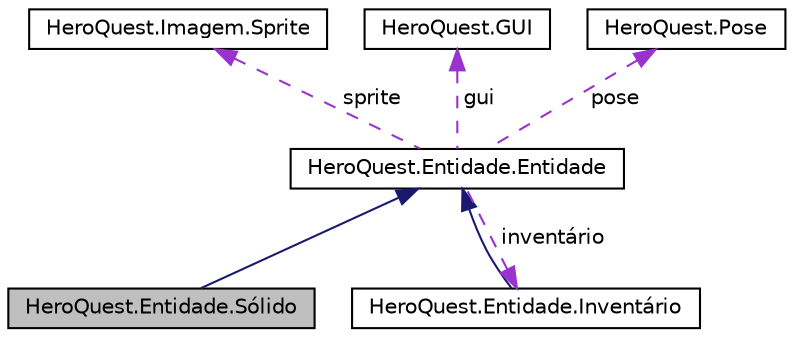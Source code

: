 digraph "HeroQuest.Entidade.Sólido"
{
 // LATEX_PDF_SIZE
  edge [fontname="Helvetica",fontsize="10",labelfontname="Helvetica",labelfontsize="10"];
  node [fontname="Helvetica",fontsize="10",shape=record];
  Node1 [label="HeroQuest.Entidade.Sólido",height=0.2,width=0.4,color="black", fillcolor="grey75", style="filled", fontcolor="black",tooltip=" "];
  Node2 -> Node1 [dir="back",color="midnightblue",fontsize="10",style="solid",fontname="Helvetica"];
  Node2 [label="HeroQuest.Entidade.Entidade",height=0.2,width=0.4,color="black", fillcolor="white", style="filled",URL="$class_hero_quest_1_1_entidade_1_1_entidade.html",tooltip=" "];
  Node3 -> Node2 [dir="back",color="darkorchid3",fontsize="10",style="dashed",label=" sprite" ,fontname="Helvetica"];
  Node3 [label="HeroQuest.Imagem.Sprite",height=0.2,width=0.4,color="black", fillcolor="white", style="filled",URL="$class_hero_quest_1_1_imagem_1_1_sprite.html",tooltip=" "];
  Node4 -> Node2 [dir="back",color="darkorchid3",fontsize="10",style="dashed",label=" inventário" ,fontname="Helvetica"];
  Node4 [label="HeroQuest.Entidade.Inventário",height=0.2,width=0.4,color="black", fillcolor="white", style="filled",URL="$class_hero_quest_1_1_entidade_1_1_invent_xC3_xA1rio.html",tooltip=" "];
  Node2 -> Node4 [dir="back",color="midnightblue",fontsize="10",style="solid",fontname="Helvetica"];
  Node5 -> Node2 [dir="back",color="darkorchid3",fontsize="10",style="dashed",label=" gui" ,fontname="Helvetica"];
  Node5 [label="HeroQuest.GUI",height=0.2,width=0.4,color="black", fillcolor="white", style="filled",URL="$class_hero_quest_1_1_g_u_i.html",tooltip=" "];
  Node6 -> Node2 [dir="back",color="darkorchid3",fontsize="10",style="dashed",label=" pose" ,fontname="Helvetica"];
  Node6 [label="HeroQuest.Pose",height=0.2,width=0.4,color="black", fillcolor="white", style="filled",URL="$class_hero_quest_1_1_pose.html",tooltip=" "];
}
